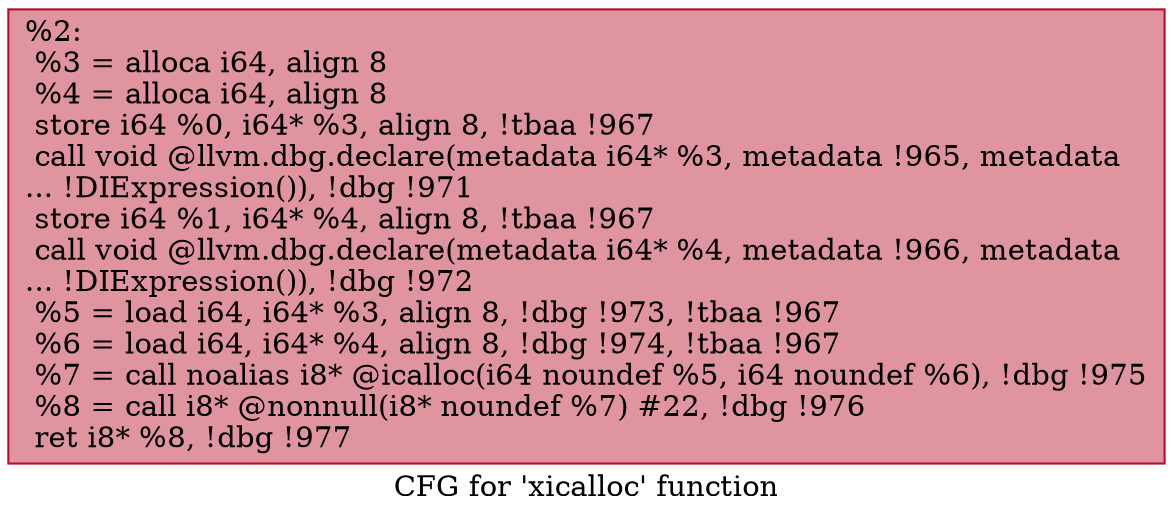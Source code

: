 digraph "CFG for 'xicalloc' function" {
	label="CFG for 'xicalloc' function";

	Node0x23d4a60 [shape=record,color="#b70d28ff", style=filled, fillcolor="#b70d2870",label="{%2:\l  %3 = alloca i64, align 8\l  %4 = alloca i64, align 8\l  store i64 %0, i64* %3, align 8, !tbaa !967\l  call void @llvm.dbg.declare(metadata i64* %3, metadata !965, metadata\l... !DIExpression()), !dbg !971\l  store i64 %1, i64* %4, align 8, !tbaa !967\l  call void @llvm.dbg.declare(metadata i64* %4, metadata !966, metadata\l... !DIExpression()), !dbg !972\l  %5 = load i64, i64* %3, align 8, !dbg !973, !tbaa !967\l  %6 = load i64, i64* %4, align 8, !dbg !974, !tbaa !967\l  %7 = call noalias i8* @icalloc(i64 noundef %5, i64 noundef %6), !dbg !975\l  %8 = call i8* @nonnull(i8* noundef %7) #22, !dbg !976\l  ret i8* %8, !dbg !977\l}"];
}
